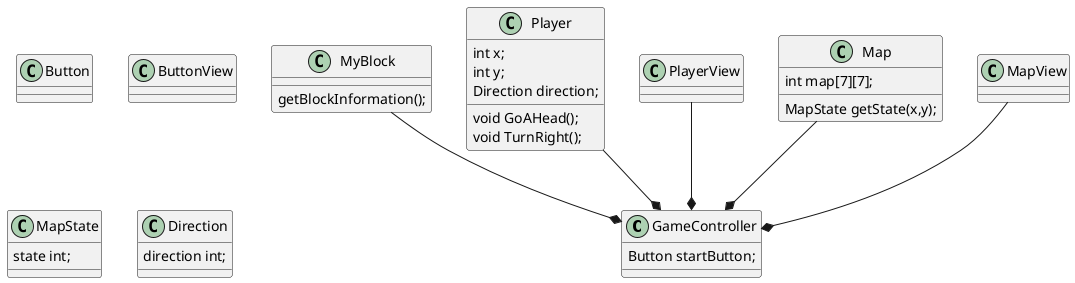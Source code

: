 @startuml
class GameController{
    Button startButton;
}

class MyBlock{
    getBlockInformation();
}

class Button{
}

class ButtonView{
}

class Player{
    int x;
    int y;
    Direction direction;
    void GoAHead();
    void TurnRight();
}

class PlayerView{
}

class Map{
    int map[7][7];
    MapState getState(x,y);
}

class MapView{
}

class MapState{
    state int;
}

class Direction{
    direction int;
}

Player --* GameController
PlayerView --* GameController
Map --* GameController
MapView --* GameController
MyBlock --* GameController
@enduml